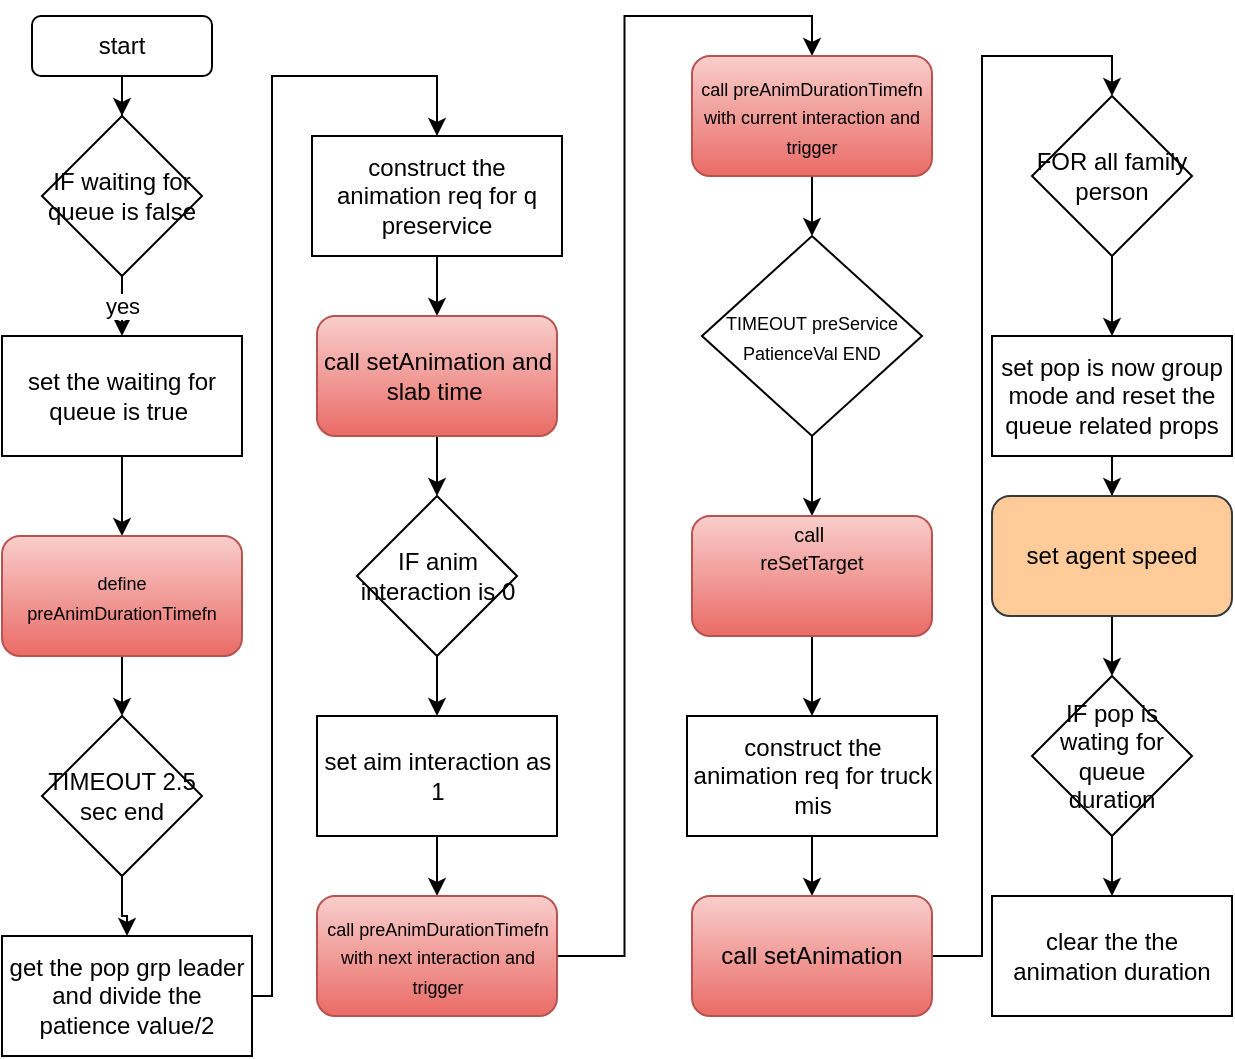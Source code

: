 <mxfile version="17.5.0" type="github">
  <diagram id="IYbdeJoA8hzu78FnXWDd" name="Page-1">
    <mxGraphModel dx="1038" dy="579" grid="1" gridSize="10" guides="1" tooltips="1" connect="1" arrows="1" fold="1" page="1" pageScale="1" pageWidth="850" pageHeight="1100" math="0" shadow="0">
      <root>
        <mxCell id="0" />
        <mxCell id="1" parent="0" />
        <mxCell id="No7Bt8iQKIPhCdxpCU7Z-3" value="" style="edgeStyle=orthogonalEdgeStyle;rounded=0;orthogonalLoop=1;jettySize=auto;html=1;" edge="1" parent="1" source="No7Bt8iQKIPhCdxpCU7Z-1" target="No7Bt8iQKIPhCdxpCU7Z-2">
          <mxGeometry relative="1" as="geometry" />
        </mxCell>
        <mxCell id="No7Bt8iQKIPhCdxpCU7Z-1" value="start" style="rounded=1;whiteSpace=wrap;html=1;" vertex="1" parent="1">
          <mxGeometry x="80" y="10" width="90" height="30" as="geometry" />
        </mxCell>
        <mxCell id="No7Bt8iQKIPhCdxpCU7Z-5" value="yes" style="edgeStyle=orthogonalEdgeStyle;rounded=0;orthogonalLoop=1;jettySize=auto;html=1;" edge="1" parent="1" source="No7Bt8iQKIPhCdxpCU7Z-2" target="No7Bt8iQKIPhCdxpCU7Z-4">
          <mxGeometry relative="1" as="geometry" />
        </mxCell>
        <mxCell id="No7Bt8iQKIPhCdxpCU7Z-2" value="IF waiting for queue is false" style="rhombus;whiteSpace=wrap;html=1;" vertex="1" parent="1">
          <mxGeometry x="85" y="60" width="80" height="80" as="geometry" />
        </mxCell>
        <mxCell id="No7Bt8iQKIPhCdxpCU7Z-7" value="" style="edgeStyle=orthogonalEdgeStyle;rounded=0;orthogonalLoop=1;jettySize=auto;html=1;fontSize=9;" edge="1" parent="1" source="No7Bt8iQKIPhCdxpCU7Z-4" target="No7Bt8iQKIPhCdxpCU7Z-6">
          <mxGeometry relative="1" as="geometry" />
        </mxCell>
        <mxCell id="No7Bt8iQKIPhCdxpCU7Z-4" value="set the waiting for queue is true&amp;nbsp;" style="whiteSpace=wrap;html=1;" vertex="1" parent="1">
          <mxGeometry x="65" y="170" width="120" height="60" as="geometry" />
        </mxCell>
        <mxCell id="No7Bt8iQKIPhCdxpCU7Z-9" value="" style="edgeStyle=orthogonalEdgeStyle;rounded=0;orthogonalLoop=1;jettySize=auto;html=1;fontSize=9;" edge="1" parent="1" source="No7Bt8iQKIPhCdxpCU7Z-6" target="No7Bt8iQKIPhCdxpCU7Z-8">
          <mxGeometry relative="1" as="geometry" />
        </mxCell>
        <mxCell id="No7Bt8iQKIPhCdxpCU7Z-6" value="&lt;font style=&quot;font-size: 9px&quot;&gt;define preAnimDurationTimefn&lt;/font&gt;" style="rounded=1;whiteSpace=wrap;html=1;fillColor=#f8cecc;gradientColor=#ea6b66;strokeColor=#b85450;" vertex="1" parent="1">
          <mxGeometry x="65" y="270" width="120" height="60" as="geometry" />
        </mxCell>
        <mxCell id="No7Bt8iQKIPhCdxpCU7Z-13" value="" style="edgeStyle=orthogonalEdgeStyle;rounded=0;orthogonalLoop=1;jettySize=auto;html=1;fontSize=12;" edge="1" parent="1" source="No7Bt8iQKIPhCdxpCU7Z-8" target="No7Bt8iQKIPhCdxpCU7Z-12">
          <mxGeometry relative="1" as="geometry" />
        </mxCell>
        <mxCell id="No7Bt8iQKIPhCdxpCU7Z-8" value="&lt;span style=&quot;font-size: 12px&quot;&gt;TIMEOUT 2.5 sec end&lt;/span&gt;" style="rhombus;whiteSpace=wrap;html=1;fontSize=9;" vertex="1" parent="1">
          <mxGeometry x="85" y="360" width="80" height="80" as="geometry" />
        </mxCell>
        <mxCell id="No7Bt8iQKIPhCdxpCU7Z-15" value="" style="edgeStyle=orthogonalEdgeStyle;rounded=0;orthogonalLoop=1;jettySize=auto;html=1;fontSize=12;" edge="1" parent="1" source="No7Bt8iQKIPhCdxpCU7Z-12" target="No7Bt8iQKIPhCdxpCU7Z-14">
          <mxGeometry relative="1" as="geometry">
            <Array as="points">
              <mxPoint x="200" y="500" />
              <mxPoint x="200" y="40" />
            </Array>
          </mxGeometry>
        </mxCell>
        <mxCell id="No7Bt8iQKIPhCdxpCU7Z-12" value="get the pop grp leader and divide the patience value/2" style="rounded=0;whiteSpace=wrap;html=1;fontSize=12;" vertex="1" parent="1">
          <mxGeometry x="65" y="470" width="125" height="60" as="geometry" />
        </mxCell>
        <mxCell id="No7Bt8iQKIPhCdxpCU7Z-17" value="" style="edgeStyle=orthogonalEdgeStyle;rounded=0;orthogonalLoop=1;jettySize=auto;html=1;fontSize=12;" edge="1" parent="1" source="No7Bt8iQKIPhCdxpCU7Z-14" target="No7Bt8iQKIPhCdxpCU7Z-16">
          <mxGeometry relative="1" as="geometry" />
        </mxCell>
        <mxCell id="No7Bt8iQKIPhCdxpCU7Z-14" value="construct the animation req for q preservice" style="rounded=0;whiteSpace=wrap;html=1;fontSize=12;" vertex="1" parent="1">
          <mxGeometry x="220" y="70" width="125" height="60" as="geometry" />
        </mxCell>
        <mxCell id="No7Bt8iQKIPhCdxpCU7Z-19" value="" style="edgeStyle=orthogonalEdgeStyle;rounded=0;orthogonalLoop=1;jettySize=auto;html=1;fontSize=12;" edge="1" parent="1" source="No7Bt8iQKIPhCdxpCU7Z-16" target="No7Bt8iQKIPhCdxpCU7Z-18">
          <mxGeometry relative="1" as="geometry" />
        </mxCell>
        <mxCell id="No7Bt8iQKIPhCdxpCU7Z-16" value="call&amp;nbsp;setAnimation and slab time&amp;nbsp;" style="rounded=1;whiteSpace=wrap;html=1;fillColor=#f8cecc;gradientColor=#ea6b66;strokeColor=#b85450;" vertex="1" parent="1">
          <mxGeometry x="222.5" y="160" width="120" height="60" as="geometry" />
        </mxCell>
        <mxCell id="No7Bt8iQKIPhCdxpCU7Z-21" value="" style="edgeStyle=orthogonalEdgeStyle;rounded=0;orthogonalLoop=1;jettySize=auto;html=1;fontSize=12;" edge="1" parent="1" source="No7Bt8iQKIPhCdxpCU7Z-18" target="No7Bt8iQKIPhCdxpCU7Z-20">
          <mxGeometry relative="1" as="geometry" />
        </mxCell>
        <mxCell id="No7Bt8iQKIPhCdxpCU7Z-18" value="IF anim interaction is 0" style="rhombus;whiteSpace=wrap;html=1;fontSize=12;" vertex="1" parent="1">
          <mxGeometry x="242.5" y="250" width="80" height="80" as="geometry" />
        </mxCell>
        <mxCell id="No7Bt8iQKIPhCdxpCU7Z-23" value="" style="edgeStyle=orthogonalEdgeStyle;rounded=0;orthogonalLoop=1;jettySize=auto;html=1;fontSize=12;" edge="1" parent="1" source="No7Bt8iQKIPhCdxpCU7Z-20" target="No7Bt8iQKIPhCdxpCU7Z-22">
          <mxGeometry relative="1" as="geometry" />
        </mxCell>
        <mxCell id="No7Bt8iQKIPhCdxpCU7Z-20" value="set aim interaction as 1" style="rounded=0;whiteSpace=wrap;html=1;fontSize=12;" vertex="1" parent="1">
          <mxGeometry x="222.5" y="360" width="120" height="60" as="geometry" />
        </mxCell>
        <mxCell id="No7Bt8iQKIPhCdxpCU7Z-25" style="edgeStyle=orthogonalEdgeStyle;rounded=0;orthogonalLoop=1;jettySize=auto;html=1;entryX=0.5;entryY=0;entryDx=0;entryDy=0;fontSize=12;" edge="1" parent="1" source="No7Bt8iQKIPhCdxpCU7Z-22" target="No7Bt8iQKIPhCdxpCU7Z-24">
          <mxGeometry relative="1" as="geometry" />
        </mxCell>
        <mxCell id="No7Bt8iQKIPhCdxpCU7Z-22" value="&lt;font style=&quot;font-size: 9px&quot;&gt;call preAnimDurationTimefn&lt;br&gt;with next interaction and trigger&lt;br&gt;&lt;/font&gt;" style="rounded=1;whiteSpace=wrap;html=1;fillColor=#f8cecc;gradientColor=#ea6b66;strokeColor=#b85450;" vertex="1" parent="1">
          <mxGeometry x="222.5" y="450" width="120" height="60" as="geometry" />
        </mxCell>
        <mxCell id="No7Bt8iQKIPhCdxpCU7Z-28" value="" style="edgeStyle=orthogonalEdgeStyle;rounded=0;orthogonalLoop=1;jettySize=auto;html=1;fontSize=12;" edge="1" parent="1" source="No7Bt8iQKIPhCdxpCU7Z-24" target="No7Bt8iQKIPhCdxpCU7Z-27">
          <mxGeometry relative="1" as="geometry" />
        </mxCell>
        <mxCell id="No7Bt8iQKIPhCdxpCU7Z-24" value="&lt;font style=&quot;font-size: 9px&quot;&gt;call preAnimDurationTimefn&lt;br&gt;with current interaction and trigger&lt;br&gt;&lt;/font&gt;" style="rounded=1;whiteSpace=wrap;html=1;fillColor=#f8cecc;gradientColor=#ea6b66;strokeColor=#b85450;" vertex="1" parent="1">
          <mxGeometry x="410" y="30" width="120" height="60" as="geometry" />
        </mxCell>
        <mxCell id="No7Bt8iQKIPhCdxpCU7Z-33" value="" style="edgeStyle=orthogonalEdgeStyle;rounded=0;orthogonalLoop=1;jettySize=auto;html=1;fontSize=12;" edge="1" parent="1" source="No7Bt8iQKIPhCdxpCU7Z-27" target="No7Bt8iQKIPhCdxpCU7Z-31">
          <mxGeometry relative="1" as="geometry" />
        </mxCell>
        <mxCell id="No7Bt8iQKIPhCdxpCU7Z-27" value="&lt;font style=&quot;font-size: 9px&quot;&gt;TIMEOUT&amp;nbsp;preService&lt;br&gt;PatienceVal END&lt;/font&gt;" style="rhombus;whiteSpace=wrap;html=1;fontSize=12;" vertex="1" parent="1">
          <mxGeometry x="415" y="120" width="110" height="100" as="geometry" />
        </mxCell>
        <mxCell id="No7Bt8iQKIPhCdxpCU7Z-37" value="" style="edgeStyle=orthogonalEdgeStyle;rounded=0;orthogonalLoop=1;jettySize=auto;html=1;fontSize=12;" edge="1" parent="1" source="No7Bt8iQKIPhCdxpCU7Z-31" target="No7Bt8iQKIPhCdxpCU7Z-34">
          <mxGeometry relative="1" as="geometry" />
        </mxCell>
        <mxCell id="No7Bt8iQKIPhCdxpCU7Z-31" value="&lt;div&gt;&lt;font size=&quot;1&quot;&gt;call&amp;nbsp;&lt;/font&gt;&lt;/div&gt;&lt;font size=&quot;1&quot;&gt;reSetTarget&lt;/font&gt;&lt;div&gt;&lt;span style=&quot;color: rgba(0 , 0 , 0 , 0) ; font-family: monospace ; font-size: 0px&quot;&gt;%3CmxGraphModel%3E%3Croot%3E%3CmxCell%20id%3D%220%22%2F%3E%3CmxCell%20id%3D%221%22%20parent%3D%220%22%2F%3E%3CmxCell%20id%3D%222%22%20value%3D%22%26lt%3Bfont%20style%3D%26quot%3Bfont-size%3A%209px%26quot%3B%26gt%3Bdefine%20preAnimDurationTimefn%26lt%3B%2Ffont%26gt%3B%22%20style%3D%22rounded%3D1%3BwhiteSpace%3Dwrap%3Bhtml%3D1%3BfillColor%3D%23f8cecc%3BgradientColor%3D%23ea6b66%3BstrokeColor%3D%23b85450%3B%22%20vertex%3D%221%22%20parent%3D%221%22%3E%3CmxGeometry%20x%3D%2265%22%20y%3D%22270%22%20width%3D%22120%22%20height%3D%2260%22%20as%3D%22geometry%22%2F%3E%3C%2FmxCell%3E%3C%2Froot%3E%3C%2FmxGraphModel%3E&lt;/span&gt;&lt;span style=&quot;font-size: 0px&quot;&gt;&lt;font color=&quot;rgba(0, 0, 0, 0)&quot; face=&quot;monospace&quot;&gt;reSetTarget&lt;/font&gt;&lt;/span&gt;&lt;/div&gt;&lt;font color=&quot;#ba0000&quot; face=&quot;monospace&quot;&gt;&lt;span style=&quot;font-size: 0px&quot;&gt;reSetTarget&lt;/span&gt;&lt;span style=&quot;font-size: 0px&quot;&gt;reSetTargetreSetTargetreSetTargetreSetTarget&lt;/span&gt;&lt;/font&gt;" style="rounded=1;whiteSpace=wrap;html=1;fillColor=#f8cecc;gradientColor=#ea6b66;strokeColor=#b85450;" vertex="1" parent="1">
          <mxGeometry x="410" y="260" width="120" height="60" as="geometry" />
        </mxCell>
        <mxCell id="No7Bt8iQKIPhCdxpCU7Z-38" value="" style="edgeStyle=orthogonalEdgeStyle;rounded=0;orthogonalLoop=1;jettySize=auto;html=1;fontSize=12;" edge="1" parent="1" source="No7Bt8iQKIPhCdxpCU7Z-34" target="No7Bt8iQKIPhCdxpCU7Z-35">
          <mxGeometry relative="1" as="geometry" />
        </mxCell>
        <mxCell id="No7Bt8iQKIPhCdxpCU7Z-34" value="construct the animation req for truck mis" style="rounded=0;whiteSpace=wrap;html=1;fontSize=12;" vertex="1" parent="1">
          <mxGeometry x="407.5" y="360" width="125" height="60" as="geometry" />
        </mxCell>
        <mxCell id="No7Bt8iQKIPhCdxpCU7Z-40" style="edgeStyle=orthogonalEdgeStyle;rounded=0;orthogonalLoop=1;jettySize=auto;html=1;entryX=0.5;entryY=0;entryDx=0;entryDy=0;fontSize=12;" edge="1" parent="1" source="No7Bt8iQKIPhCdxpCU7Z-35" target="No7Bt8iQKIPhCdxpCU7Z-39">
          <mxGeometry relative="1" as="geometry" />
        </mxCell>
        <mxCell id="No7Bt8iQKIPhCdxpCU7Z-35" value="call&amp;nbsp;setAnimation" style="rounded=1;whiteSpace=wrap;html=1;fillColor=#f8cecc;gradientColor=#ea6b66;strokeColor=#b85450;" vertex="1" parent="1">
          <mxGeometry x="410" y="450" width="120" height="60" as="geometry" />
        </mxCell>
        <mxCell id="No7Bt8iQKIPhCdxpCU7Z-42" value="" style="edgeStyle=orthogonalEdgeStyle;rounded=0;orthogonalLoop=1;jettySize=auto;html=1;fontSize=12;" edge="1" parent="1" source="No7Bt8iQKIPhCdxpCU7Z-39" target="No7Bt8iQKIPhCdxpCU7Z-41">
          <mxGeometry relative="1" as="geometry" />
        </mxCell>
        <mxCell id="No7Bt8iQKIPhCdxpCU7Z-39" value="FOR all family person" style="rhombus;whiteSpace=wrap;html=1;fontSize=12;" vertex="1" parent="1">
          <mxGeometry x="580" y="50" width="80" height="80" as="geometry" />
        </mxCell>
        <mxCell id="No7Bt8iQKIPhCdxpCU7Z-44" value="" style="edgeStyle=orthogonalEdgeStyle;rounded=0;orthogonalLoop=1;jettySize=auto;html=1;fontSize=12;" edge="1" parent="1" source="No7Bt8iQKIPhCdxpCU7Z-41" target="No7Bt8iQKIPhCdxpCU7Z-43">
          <mxGeometry relative="1" as="geometry" />
        </mxCell>
        <mxCell id="No7Bt8iQKIPhCdxpCU7Z-41" value="set pop is now group mode and reset the queue related props" style="rounded=0;whiteSpace=wrap;html=1;fontSize=12;" vertex="1" parent="1">
          <mxGeometry x="560" y="170" width="120" height="60" as="geometry" />
        </mxCell>
        <mxCell id="No7Bt8iQKIPhCdxpCU7Z-46" value="" style="edgeStyle=orthogonalEdgeStyle;rounded=0;orthogonalLoop=1;jettySize=auto;html=1;fontSize=12;" edge="1" parent="1" source="No7Bt8iQKIPhCdxpCU7Z-43" target="No7Bt8iQKIPhCdxpCU7Z-45">
          <mxGeometry relative="1" as="geometry" />
        </mxCell>
        <mxCell id="No7Bt8iQKIPhCdxpCU7Z-43" value="set agent speed" style="rounded=1;whiteSpace=wrap;html=1;fillColor=#ffcc99;strokeColor=#36393d;" vertex="1" parent="1">
          <mxGeometry x="560" y="250" width="120" height="60" as="geometry" />
        </mxCell>
        <mxCell id="No7Bt8iQKIPhCdxpCU7Z-48" value="" style="edgeStyle=orthogonalEdgeStyle;rounded=0;orthogonalLoop=1;jettySize=auto;html=1;fontSize=12;" edge="1" parent="1" source="No7Bt8iQKIPhCdxpCU7Z-45" target="No7Bt8iQKIPhCdxpCU7Z-47">
          <mxGeometry relative="1" as="geometry" />
        </mxCell>
        <mxCell id="No7Bt8iQKIPhCdxpCU7Z-45" value="IF pop is wating for queue duration" style="rhombus;whiteSpace=wrap;html=1;fontSize=12;" vertex="1" parent="1">
          <mxGeometry x="580" y="340" width="80" height="80" as="geometry" />
        </mxCell>
        <mxCell id="No7Bt8iQKIPhCdxpCU7Z-47" value="clear the the animation duration" style="whiteSpace=wrap;html=1;" vertex="1" parent="1">
          <mxGeometry x="560" y="450" width="120" height="60" as="geometry" />
        </mxCell>
      </root>
    </mxGraphModel>
  </diagram>
</mxfile>
